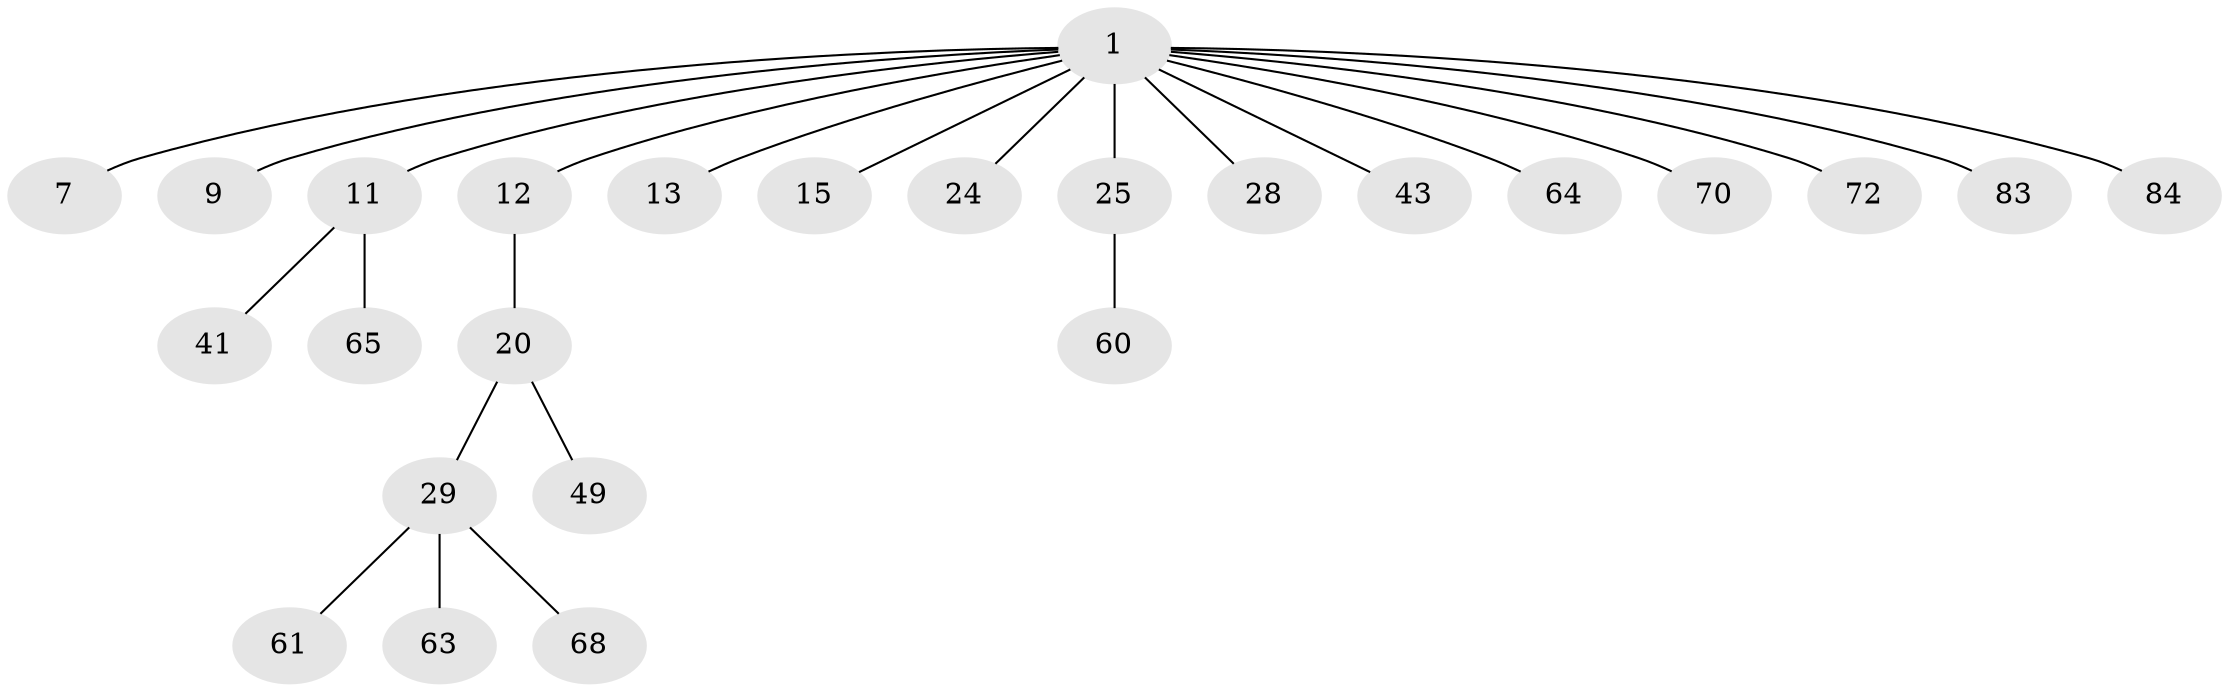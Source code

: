 // original degree distribution, {5: 0.046511627906976744, 2: 0.27906976744186046, 4: 0.05813953488372093, 1: 0.4883720930232558, 7: 0.011627906976744186, 6: 0.011627906976744186, 3: 0.10465116279069768}
// Generated by graph-tools (version 1.1) at 2025/19/03/04/25 18:19:18]
// undirected, 25 vertices, 24 edges
graph export_dot {
graph [start="1"]
  node [color=gray90,style=filled];
  1 [super="+10+8+4+19+2"];
  7;
  9;
  11 [super="+17+79+21+18"];
  12 [super="+39+14+59+34+47"];
  13 [super="+46+30+27"];
  15;
  20 [super="+22+23"];
  24 [super="+52"];
  25 [super="+45+35"];
  28 [super="+44"];
  29 [super="+32+66"];
  41 [super="+56"];
  43;
  49 [super="+54"];
  60;
  61 [super="+71"];
  63;
  64;
  65;
  68;
  70;
  72;
  83;
  84;
  1 -- 83;
  1 -- 72;
  1 -- 11;
  1 -- 43;
  1 -- 13;
  1 -- 15;
  1 -- 7;
  1 -- 24;
  1 -- 25;
  1 -- 28;
  1 -- 84;
  1 -- 70;
  1 -- 64;
  1 -- 12;
  1 -- 9;
  11 -- 65;
  11 -- 41;
  12 -- 20;
  20 -- 49;
  20 -- 29;
  25 -- 60;
  29 -- 61;
  29 -- 68;
  29 -- 63;
}
